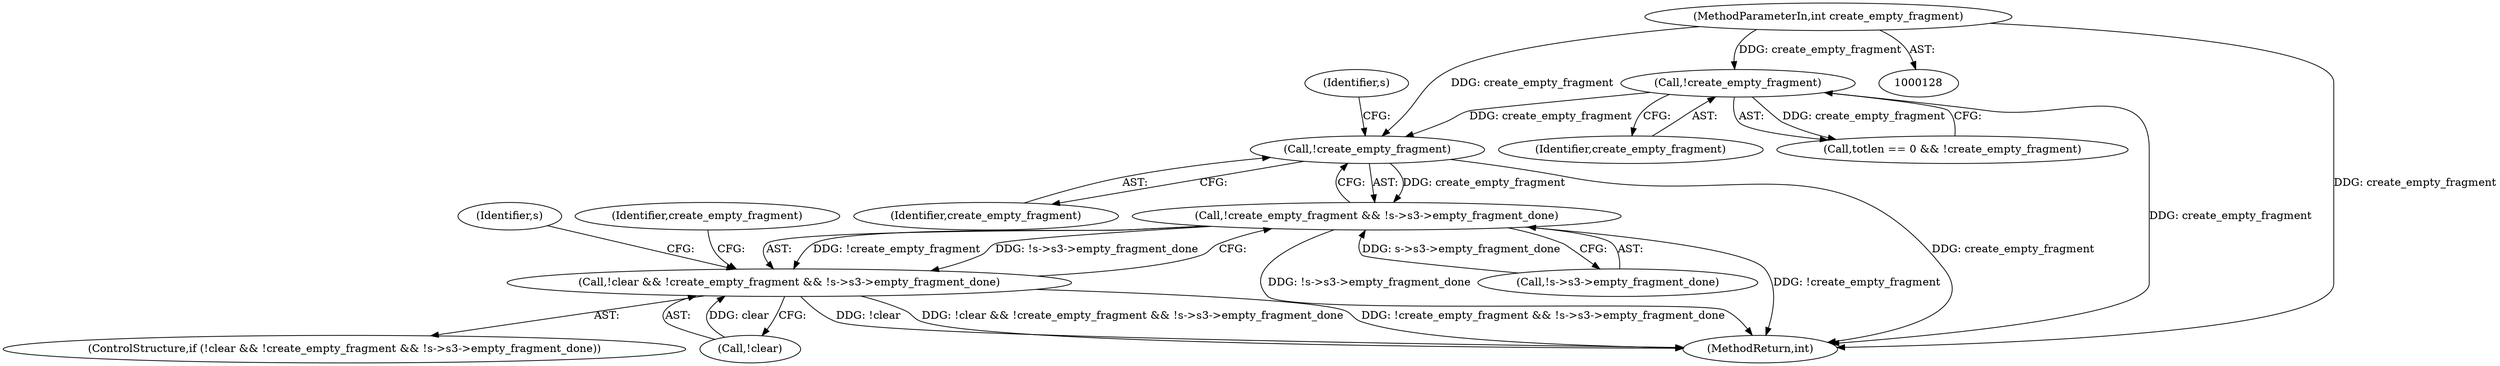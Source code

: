digraph "0_openssl_4ad93618d26a3ea23d36ad5498ff4f59eff3a4d2@API" {
"1000282" [label="(Call,!create_empty_fragment)"];
"1000226" [label="(Call,!create_empty_fragment)"];
"1000134" [label="(MethodParameterIn,int create_empty_fragment)"];
"1000281" [label="(Call,!create_empty_fragment && !s->s3->empty_fragment_done)"];
"1000278" [label="(Call,!clear && !create_empty_fragment && !s->s3->empty_fragment_done)"];
"1000908" [label="(MethodReturn,int)"];
"1000282" [label="(Call,!create_empty_fragment)"];
"1000284" [label="(Call,!s->s3->empty_fragment_done)"];
"1000287" [label="(Identifier,s)"];
"1000226" [label="(Call,!create_empty_fragment)"];
"1000283" [label="(Identifier,create_empty_fragment)"];
"1000281" [label="(Call,!create_empty_fragment && !s->s3->empty_fragment_done)"];
"1000227" [label="(Identifier,create_empty_fragment)"];
"1000295" [label="(Identifier,s)"];
"1000277" [label="(ControlStructure,if (!clear && !create_empty_fragment && !s->s3->empty_fragment_done))"];
"1000134" [label="(MethodParameterIn,int create_empty_fragment)"];
"1000279" [label="(Call,!clear)"];
"1000340" [label="(Identifier,create_empty_fragment)"];
"1000222" [label="(Call,totlen == 0 && !create_empty_fragment)"];
"1000278" [label="(Call,!clear && !create_empty_fragment && !s->s3->empty_fragment_done)"];
"1000282" -> "1000281"  [label="AST: "];
"1000282" -> "1000283"  [label="CFG: "];
"1000283" -> "1000282"  [label="AST: "];
"1000287" -> "1000282"  [label="CFG: "];
"1000281" -> "1000282"  [label="CFG: "];
"1000282" -> "1000908"  [label="DDG: create_empty_fragment"];
"1000282" -> "1000281"  [label="DDG: create_empty_fragment"];
"1000226" -> "1000282"  [label="DDG: create_empty_fragment"];
"1000134" -> "1000282"  [label="DDG: create_empty_fragment"];
"1000226" -> "1000222"  [label="AST: "];
"1000226" -> "1000227"  [label="CFG: "];
"1000227" -> "1000226"  [label="AST: "];
"1000222" -> "1000226"  [label="CFG: "];
"1000226" -> "1000908"  [label="DDG: create_empty_fragment"];
"1000226" -> "1000222"  [label="DDG: create_empty_fragment"];
"1000134" -> "1000226"  [label="DDG: create_empty_fragment"];
"1000134" -> "1000128"  [label="AST: "];
"1000134" -> "1000908"  [label="DDG: create_empty_fragment"];
"1000281" -> "1000278"  [label="AST: "];
"1000281" -> "1000284"  [label="CFG: "];
"1000284" -> "1000281"  [label="AST: "];
"1000278" -> "1000281"  [label="CFG: "];
"1000281" -> "1000908"  [label="DDG: !create_empty_fragment"];
"1000281" -> "1000908"  [label="DDG: !s->s3->empty_fragment_done"];
"1000281" -> "1000278"  [label="DDG: !create_empty_fragment"];
"1000281" -> "1000278"  [label="DDG: !s->s3->empty_fragment_done"];
"1000284" -> "1000281"  [label="DDG: s->s3->empty_fragment_done"];
"1000278" -> "1000277"  [label="AST: "];
"1000278" -> "1000279"  [label="CFG: "];
"1000279" -> "1000278"  [label="AST: "];
"1000295" -> "1000278"  [label="CFG: "];
"1000340" -> "1000278"  [label="CFG: "];
"1000278" -> "1000908"  [label="DDG: !clear && !create_empty_fragment && !s->s3->empty_fragment_done"];
"1000278" -> "1000908"  [label="DDG: !create_empty_fragment && !s->s3->empty_fragment_done"];
"1000278" -> "1000908"  [label="DDG: !clear"];
"1000279" -> "1000278"  [label="DDG: clear"];
}
